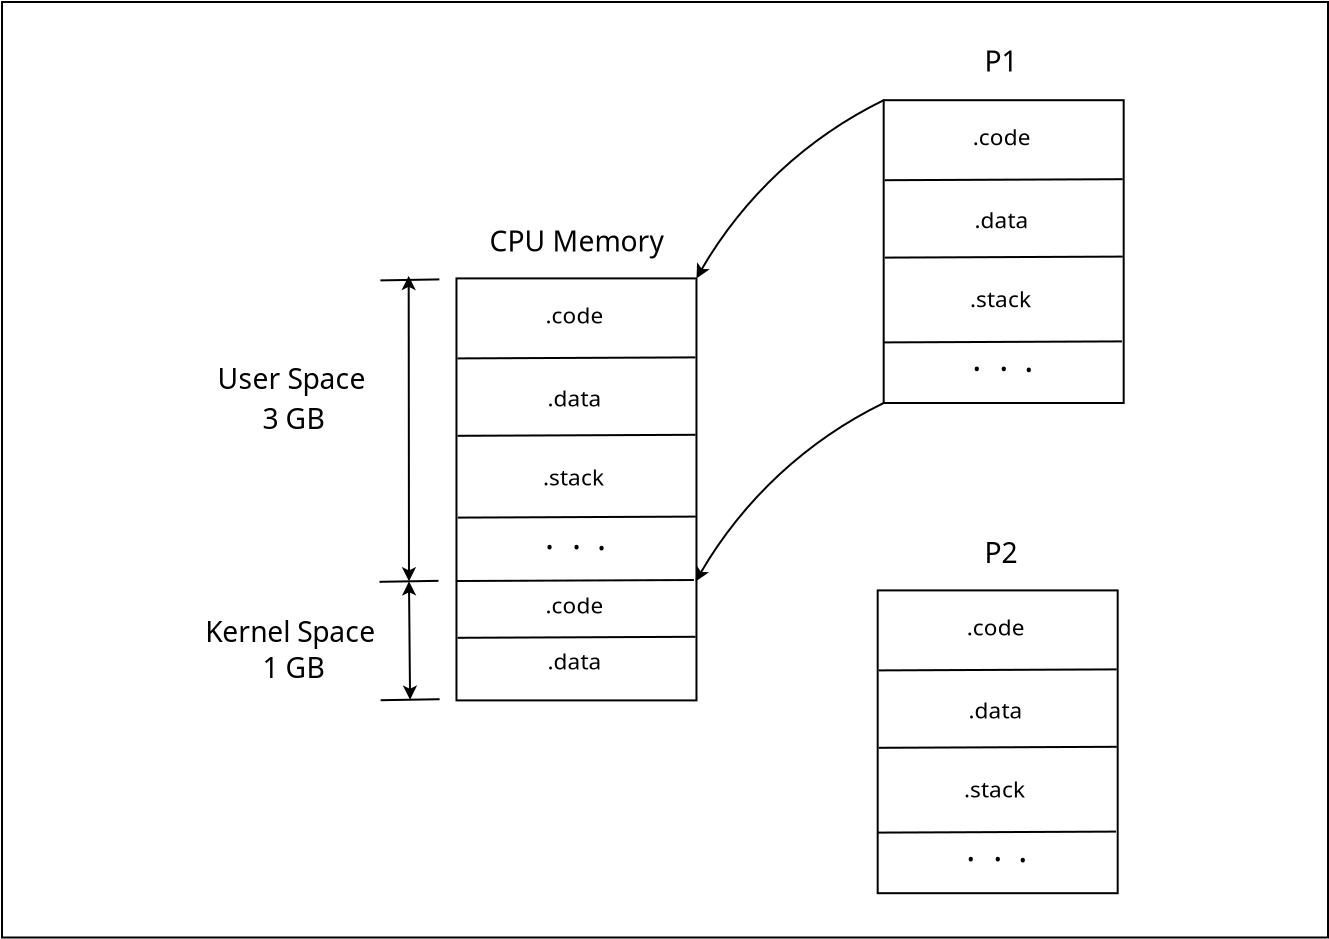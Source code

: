 <?xml version="1.0" encoding="UTF-8"?>
<dia:diagram xmlns:dia="http://www.lysator.liu.se/~alla/dia/">
  <dia:layer name="Background" visible="true" active="true">
    <dia:object type="Standard - Box" version="0" id="O0">
      <dia:attribute name="obj_pos">
        <dia:point val="5,5"/>
      </dia:attribute>
      <dia:attribute name="obj_bb">
        <dia:rectangle val="4.95,4.95;71.35,51.825"/>
      </dia:attribute>
      <dia:attribute name="elem_corner">
        <dia:point val="5,5"/>
      </dia:attribute>
      <dia:attribute name="elem_width">
        <dia:real val="66.3"/>
      </dia:attribute>
      <dia:attribute name="elem_height">
        <dia:real val="46.775"/>
      </dia:attribute>
      <dia:attribute name="border_width">
        <dia:real val="0.1"/>
      </dia:attribute>
      <dia:attribute name="show_background">
        <dia:boolean val="true"/>
      </dia:attribute>
    </dia:object>
    <dia:group>
      <dia:object type="Standard - Box" version="0" id="O1">
        <dia:attribute name="obj_pos">
          <dia:point val="27.724,18.82"/>
        </dia:attribute>
        <dia:attribute name="obj_bb">
          <dia:rectangle val="27.674,18.77;39.774,39.97"/>
        </dia:attribute>
        <dia:attribute name="elem_corner">
          <dia:point val="27.724,18.82"/>
        </dia:attribute>
        <dia:attribute name="elem_width">
          <dia:real val="12.0"/>
        </dia:attribute>
        <dia:attribute name="elem_height">
          <dia:real val="21.1"/>
        </dia:attribute>
        <dia:attribute name="show_background">
          <dia:boolean val="true"/>
        </dia:attribute>
      </dia:object>
      <dia:object type="Standard - Line" version="0" id="O2">
        <dia:attribute name="obj_pos">
          <dia:point val="27.774,22.82"/>
        </dia:attribute>
        <dia:attribute name="obj_bb">
          <dia:rectangle val="27.724,22.72;39.724,22.87"/>
        </dia:attribute>
        <dia:attribute name="conn_endpoints">
          <dia:point val="27.774,22.82"/>
          <dia:point val="39.674,22.77"/>
        </dia:attribute>
        <dia:attribute name="numcp">
          <dia:int val="1"/>
        </dia:attribute>
      </dia:object>
      <dia:object type="Standard - Line" version="0" id="O3">
        <dia:attribute name="obj_pos">
          <dia:point val="27.779,26.69"/>
        </dia:attribute>
        <dia:attribute name="obj_bb">
          <dia:rectangle val="27.729,26.59;39.729,26.74"/>
        </dia:attribute>
        <dia:attribute name="conn_endpoints">
          <dia:point val="27.779,26.69"/>
          <dia:point val="39.679,26.64"/>
        </dia:attribute>
        <dia:attribute name="numcp">
          <dia:int val="1"/>
        </dia:attribute>
      </dia:object>
      <dia:object type="Standard - Line" version="0" id="O4">
        <dia:attribute name="obj_pos">
          <dia:point val="27.789,30.78"/>
        </dia:attribute>
        <dia:attribute name="obj_bb">
          <dia:rectangle val="27.739,30.68;39.739,30.83"/>
        </dia:attribute>
        <dia:attribute name="conn_endpoints">
          <dia:point val="27.789,30.78"/>
          <dia:point val="39.689,30.73"/>
        </dia:attribute>
        <dia:attribute name="numcp">
          <dia:int val="1"/>
        </dia:attribute>
      </dia:object>
      <dia:object type="Standard - Line" version="0" id="O5">
        <dia:attribute name="obj_pos">
          <dia:point val="27.694,33.95"/>
        </dia:attribute>
        <dia:attribute name="obj_bb">
          <dia:rectangle val="27.644,33.85;39.644,34.0"/>
        </dia:attribute>
        <dia:attribute name="conn_endpoints">
          <dia:point val="27.694,33.95"/>
          <dia:point val="39.594,33.9"/>
        </dia:attribute>
        <dia:attribute name="numcp">
          <dia:int val="1"/>
        </dia:attribute>
      </dia:object>
      <dia:object type="Standard - Text" version="1" id="O6">
        <dia:attribute name="obj_pos">
          <dia:point val="32.18,21.07"/>
        </dia:attribute>
        <dia:attribute name="obj_bb">
          <dia:rectangle val="32.18,20.02;35.262,21.337"/>
        </dia:attribute>
        <dia:attribute name="text">
          <dia:composite type="text">
            <dia:attribute name="string">
              <dia:string>#.code#</dia:string>
            </dia:attribute>
            <dia:attribute name="font">
              <dia:font family="sans" style="0" name="Helvetica"/>
            </dia:attribute>
            <dia:attribute name="height">
              <dia:real val="1.411"/>
            </dia:attribute>
            <dia:attribute name="pos">
              <dia:point val="32.18,21.07"/>
            </dia:attribute>
            <dia:attribute name="color">
              <dia:color val="#000000"/>
            </dia:attribute>
            <dia:attribute name="alignment">
              <dia:enum val="0"/>
            </dia:attribute>
          </dia:composite>
        </dia:attribute>
        <dia:attribute name="valign">
          <dia:enum val="3"/>
        </dia:attribute>
      </dia:object>
      <dia:object type="Standard - Text" version="1" id="O7">
        <dia:attribute name="obj_pos">
          <dia:point val="32.271,25.22"/>
        </dia:attribute>
        <dia:attribute name="obj_bb">
          <dia:rectangle val="32.271,24.17;35.176,25.488"/>
        </dia:attribute>
        <dia:attribute name="text">
          <dia:composite type="text">
            <dia:attribute name="string">
              <dia:string>#.data#</dia:string>
            </dia:attribute>
            <dia:attribute name="font">
              <dia:font family="sans" style="0" name="Helvetica"/>
            </dia:attribute>
            <dia:attribute name="height">
              <dia:real val="1.411"/>
            </dia:attribute>
            <dia:attribute name="pos">
              <dia:point val="32.271,25.22"/>
            </dia:attribute>
            <dia:attribute name="color">
              <dia:color val="#000000"/>
            </dia:attribute>
            <dia:attribute name="alignment">
              <dia:enum val="0"/>
            </dia:attribute>
          </dia:composite>
        </dia:attribute>
        <dia:attribute name="valign">
          <dia:enum val="3"/>
        </dia:attribute>
      </dia:object>
      <dia:object type="Standard - Text" version="1" id="O8">
        <dia:attribute name="obj_pos">
          <dia:point val="32.044,29.17"/>
        </dia:attribute>
        <dia:attribute name="obj_bb">
          <dia:rectangle val="32.044,28.12;35.401,29.438"/>
        </dia:attribute>
        <dia:attribute name="text">
          <dia:composite type="text">
            <dia:attribute name="string">
              <dia:string>#.stack#</dia:string>
            </dia:attribute>
            <dia:attribute name="font">
              <dia:font family="sans" style="0" name="Helvetica"/>
            </dia:attribute>
            <dia:attribute name="height">
              <dia:real val="1.411"/>
            </dia:attribute>
            <dia:attribute name="pos">
              <dia:point val="32.044,29.17"/>
            </dia:attribute>
            <dia:attribute name="color">
              <dia:color val="#000000"/>
            </dia:attribute>
            <dia:attribute name="alignment">
              <dia:enum val="0"/>
            </dia:attribute>
          </dia:composite>
        </dia:attribute>
        <dia:attribute name="valign">
          <dia:enum val="3"/>
        </dia:attribute>
      </dia:object>
      <dia:group>
        <dia:object type="Standard - Text" version="1" id="O9">
          <dia:attribute name="obj_pos">
            <dia:point val="32.155,32.371"/>
          </dia:attribute>
          <dia:attribute name="obj_bb">
            <dia:rectangle val="32.155,30.798;32.692,32.771"/>
          </dia:attribute>
          <dia:attribute name="text">
            <dia:composite type="text">
              <dia:attribute name="string">
                <dia:string>#.#</dia:string>
              </dia:attribute>
              <dia:attribute name="font">
                <dia:font family="sans" style="0" name="Helvetica"/>
              </dia:attribute>
              <dia:attribute name="height">
                <dia:real val="2.117"/>
              </dia:attribute>
              <dia:attribute name="pos">
                <dia:point val="32.155,32.371"/>
              </dia:attribute>
              <dia:attribute name="color">
                <dia:color val="#000000"/>
              </dia:attribute>
              <dia:attribute name="alignment">
                <dia:enum val="0"/>
              </dia:attribute>
            </dia:composite>
          </dia:attribute>
          <dia:attribute name="valign">
            <dia:enum val="3"/>
          </dia:attribute>
        </dia:object>
        <dia:object type="Standard - Text" version="1" id="O10">
          <dia:attribute name="obj_pos">
            <dia:point val="33.505,32.371"/>
          </dia:attribute>
          <dia:attribute name="obj_bb">
            <dia:rectangle val="33.505,30.798;34.042,32.771"/>
          </dia:attribute>
          <dia:attribute name="text">
            <dia:composite type="text">
              <dia:attribute name="string">
                <dia:string>#.#</dia:string>
              </dia:attribute>
              <dia:attribute name="font">
                <dia:font family="sans" style="0" name="Helvetica"/>
              </dia:attribute>
              <dia:attribute name="height">
                <dia:real val="2.117"/>
              </dia:attribute>
              <dia:attribute name="pos">
                <dia:point val="33.505,32.371"/>
              </dia:attribute>
              <dia:attribute name="color">
                <dia:color val="#000000"/>
              </dia:attribute>
              <dia:attribute name="alignment">
                <dia:enum val="0"/>
              </dia:attribute>
            </dia:composite>
          </dia:attribute>
          <dia:attribute name="valign">
            <dia:enum val="3"/>
          </dia:attribute>
        </dia:object>
        <dia:object type="Standard - Text" version="1" id="O11">
          <dia:attribute name="obj_pos">
            <dia:point val="34.755,32.42"/>
          </dia:attribute>
          <dia:attribute name="obj_bb">
            <dia:rectangle val="34.755,30.848;35.292,32.82"/>
          </dia:attribute>
          <dia:attribute name="text">
            <dia:composite type="text">
              <dia:attribute name="string">
                <dia:string>#.#</dia:string>
              </dia:attribute>
              <dia:attribute name="font">
                <dia:font family="sans" style="0" name="Helvetica"/>
              </dia:attribute>
              <dia:attribute name="height">
                <dia:real val="2.117"/>
              </dia:attribute>
              <dia:attribute name="pos">
                <dia:point val="34.755,32.42"/>
              </dia:attribute>
              <dia:attribute name="color">
                <dia:color val="#000000"/>
              </dia:attribute>
              <dia:attribute name="alignment">
                <dia:enum val="0"/>
              </dia:attribute>
            </dia:composite>
          </dia:attribute>
          <dia:attribute name="valign">
            <dia:enum val="3"/>
          </dia:attribute>
        </dia:object>
      </dia:group>
      <dia:object type="Standard - Line" version="0" id="O12">
        <dia:attribute name="obj_pos">
          <dia:point val="27.779,36.79"/>
        </dia:attribute>
        <dia:attribute name="obj_bb">
          <dia:rectangle val="27.729,36.69;39.729,36.84"/>
        </dia:attribute>
        <dia:attribute name="conn_endpoints">
          <dia:point val="27.779,36.79"/>
          <dia:point val="39.679,36.74"/>
        </dia:attribute>
        <dia:attribute name="numcp">
          <dia:int val="1"/>
        </dia:attribute>
      </dia:object>
      <dia:object type="Standard - Text" version="1" id="O13">
        <dia:attribute name="obj_pos">
          <dia:point val="32.18,35.57"/>
        </dia:attribute>
        <dia:attribute name="obj_bb">
          <dia:rectangle val="32.18,34.52;35.262,35.837"/>
        </dia:attribute>
        <dia:attribute name="text">
          <dia:composite type="text">
            <dia:attribute name="string">
              <dia:string>#.code#</dia:string>
            </dia:attribute>
            <dia:attribute name="font">
              <dia:font family="sans" style="0" name="Helvetica"/>
            </dia:attribute>
            <dia:attribute name="height">
              <dia:real val="1.411"/>
            </dia:attribute>
            <dia:attribute name="pos">
              <dia:point val="32.18,35.57"/>
            </dia:attribute>
            <dia:attribute name="color">
              <dia:color val="#000000"/>
            </dia:attribute>
            <dia:attribute name="alignment">
              <dia:enum val="0"/>
            </dia:attribute>
          </dia:composite>
        </dia:attribute>
        <dia:attribute name="valign">
          <dia:enum val="3"/>
        </dia:attribute>
      </dia:object>
      <dia:object type="Standard - Text" version="1" id="O14">
        <dia:attribute name="obj_pos">
          <dia:point val="33.274,37.47"/>
        </dia:attribute>
        <dia:attribute name="obj_bb">
          <dia:rectangle val="33.274,36.875;33.274,37.623"/>
        </dia:attribute>
        <dia:attribute name="text">
          <dia:composite type="text">
            <dia:attribute name="string">
              <dia:string>##</dia:string>
            </dia:attribute>
            <dia:attribute name="font">
              <dia:font family="sans" style="0" name="Helvetica"/>
            </dia:attribute>
            <dia:attribute name="height">
              <dia:real val="0.8"/>
            </dia:attribute>
            <dia:attribute name="pos">
              <dia:point val="33.274,37.47"/>
            </dia:attribute>
            <dia:attribute name="color">
              <dia:color val="#000000"/>
            </dia:attribute>
            <dia:attribute name="alignment">
              <dia:enum val="0"/>
            </dia:attribute>
          </dia:composite>
        </dia:attribute>
        <dia:attribute name="valign">
          <dia:enum val="3"/>
        </dia:attribute>
      </dia:object>
      <dia:object type="Standard - Text" version="1" id="O15">
        <dia:attribute name="obj_pos">
          <dia:point val="32.271,38.37"/>
        </dia:attribute>
        <dia:attribute name="obj_bb">
          <dia:rectangle val="32.271,37.32;35.176,38.638"/>
        </dia:attribute>
        <dia:attribute name="text">
          <dia:composite type="text">
            <dia:attribute name="string">
              <dia:string>#.data#</dia:string>
            </dia:attribute>
            <dia:attribute name="font">
              <dia:font family="sans" style="0" name="Helvetica"/>
            </dia:attribute>
            <dia:attribute name="height">
              <dia:real val="1.411"/>
            </dia:attribute>
            <dia:attribute name="pos">
              <dia:point val="32.271,38.37"/>
            </dia:attribute>
            <dia:attribute name="color">
              <dia:color val="#000000"/>
            </dia:attribute>
            <dia:attribute name="alignment">
              <dia:enum val="0"/>
            </dia:attribute>
          </dia:composite>
        </dia:attribute>
        <dia:attribute name="valign">
          <dia:enum val="3"/>
        </dia:attribute>
      </dia:object>
      <dia:object type="Standard - Text" version="1" id="O16">
        <dia:attribute name="obj_pos">
          <dia:point val="45.284,37.41"/>
        </dia:attribute>
        <dia:attribute name="obj_bb">
          <dia:rectangle val="45.284,36.815;45.284,37.562"/>
        </dia:attribute>
        <dia:attribute name="text">
          <dia:composite type="text">
            <dia:attribute name="string">
              <dia:string>##</dia:string>
            </dia:attribute>
            <dia:attribute name="font">
              <dia:font family="sans" style="0" name="Helvetica"/>
            </dia:attribute>
            <dia:attribute name="height">
              <dia:real val="0.8"/>
            </dia:attribute>
            <dia:attribute name="pos">
              <dia:point val="45.284,37.41"/>
            </dia:attribute>
            <dia:attribute name="color">
              <dia:color val="#000000"/>
            </dia:attribute>
            <dia:attribute name="alignment">
              <dia:enum val="0"/>
            </dia:attribute>
          </dia:composite>
        </dia:attribute>
        <dia:attribute name="valign">
          <dia:enum val="3"/>
        </dia:attribute>
      </dia:object>
      <dia:group>
        <dia:object type="Standard - Box" version="0" id="O17">
          <dia:attribute name="obj_pos">
            <dia:point val="48.784,34.42"/>
          </dia:attribute>
          <dia:attribute name="obj_bb">
            <dia:rectangle val="48.734,34.37;60.834,49.61"/>
          </dia:attribute>
          <dia:attribute name="elem_corner">
            <dia:point val="48.784,34.42"/>
          </dia:attribute>
          <dia:attribute name="elem_width">
            <dia:real val="12.0"/>
          </dia:attribute>
          <dia:attribute name="elem_height">
            <dia:real val="15.14"/>
          </dia:attribute>
          <dia:attribute name="show_background">
            <dia:boolean val="true"/>
          </dia:attribute>
        </dia:object>
        <dia:object type="Standard - Line" version="0" id="O18">
          <dia:attribute name="obj_pos">
            <dia:point val="48.834,38.42"/>
          </dia:attribute>
          <dia:attribute name="obj_bb">
            <dia:rectangle val="48.783,38.32;60.784,38.47"/>
          </dia:attribute>
          <dia:attribute name="conn_endpoints">
            <dia:point val="48.834,38.42"/>
            <dia:point val="60.734,38.37"/>
          </dia:attribute>
          <dia:attribute name="numcp">
            <dia:int val="1"/>
          </dia:attribute>
        </dia:object>
        <dia:object type="Standard - Line" version="0" id="O19">
          <dia:attribute name="obj_pos">
            <dia:point val="48.839,42.29"/>
          </dia:attribute>
          <dia:attribute name="obj_bb">
            <dia:rectangle val="48.789,42.19;60.789,42.34"/>
          </dia:attribute>
          <dia:attribute name="conn_endpoints">
            <dia:point val="48.839,42.29"/>
            <dia:point val="60.739,42.24"/>
          </dia:attribute>
          <dia:attribute name="numcp">
            <dia:int val="1"/>
          </dia:attribute>
        </dia:object>
        <dia:object type="Standard - Line" version="0" id="O20">
          <dia:attribute name="obj_pos">
            <dia:point val="48.799,46.53"/>
          </dia:attribute>
          <dia:attribute name="obj_bb">
            <dia:rectangle val="48.749,46.43;60.749,46.58"/>
          </dia:attribute>
          <dia:attribute name="conn_endpoints">
            <dia:point val="48.799,46.53"/>
            <dia:point val="60.699,46.48"/>
          </dia:attribute>
          <dia:attribute name="numcp">
            <dia:int val="1"/>
          </dia:attribute>
        </dia:object>
        <dia:object type="Standard - Text" version="1" id="O21">
          <dia:attribute name="obj_pos">
            <dia:point val="53.24,36.67"/>
          </dia:attribute>
          <dia:attribute name="obj_bb">
            <dia:rectangle val="53.24,35.62;56.322,36.938"/>
          </dia:attribute>
          <dia:attribute name="text">
            <dia:composite type="text">
              <dia:attribute name="string">
                <dia:string>#.code#</dia:string>
              </dia:attribute>
              <dia:attribute name="font">
                <dia:font family="sans" style="0" name="Helvetica"/>
              </dia:attribute>
              <dia:attribute name="height">
                <dia:real val="1.411"/>
              </dia:attribute>
              <dia:attribute name="pos">
                <dia:point val="53.24,36.67"/>
              </dia:attribute>
              <dia:attribute name="color">
                <dia:color val="#000000"/>
              </dia:attribute>
              <dia:attribute name="alignment">
                <dia:enum val="0"/>
              </dia:attribute>
            </dia:composite>
          </dia:attribute>
          <dia:attribute name="valign">
            <dia:enum val="3"/>
          </dia:attribute>
        </dia:object>
        <dia:object type="Standard - Text" version="1" id="O22">
          <dia:attribute name="obj_pos">
            <dia:point val="53.331,40.82"/>
          </dia:attribute>
          <dia:attribute name="obj_bb">
            <dia:rectangle val="53.331,39.77;56.236,41.087"/>
          </dia:attribute>
          <dia:attribute name="text">
            <dia:composite type="text">
              <dia:attribute name="string">
                <dia:string>#.data#</dia:string>
              </dia:attribute>
              <dia:attribute name="font">
                <dia:font family="sans" style="0" name="Helvetica"/>
              </dia:attribute>
              <dia:attribute name="height">
                <dia:real val="1.411"/>
              </dia:attribute>
              <dia:attribute name="pos">
                <dia:point val="53.331,40.82"/>
              </dia:attribute>
              <dia:attribute name="color">
                <dia:color val="#000000"/>
              </dia:attribute>
              <dia:attribute name="alignment">
                <dia:enum val="0"/>
              </dia:attribute>
            </dia:composite>
          </dia:attribute>
          <dia:attribute name="valign">
            <dia:enum val="3"/>
          </dia:attribute>
        </dia:object>
        <dia:object type="Standard - Text" version="1" id="O23">
          <dia:attribute name="obj_pos">
            <dia:point val="53.104,44.77"/>
          </dia:attribute>
          <dia:attribute name="obj_bb">
            <dia:rectangle val="53.104,43.72;56.461,45.038"/>
          </dia:attribute>
          <dia:attribute name="text">
            <dia:composite type="text">
              <dia:attribute name="string">
                <dia:string>#.stack#</dia:string>
              </dia:attribute>
              <dia:attribute name="font">
                <dia:font family="sans" style="0" name="Helvetica"/>
              </dia:attribute>
              <dia:attribute name="height">
                <dia:real val="1.411"/>
              </dia:attribute>
              <dia:attribute name="pos">
                <dia:point val="53.104,44.77"/>
              </dia:attribute>
              <dia:attribute name="color">
                <dia:color val="#000000"/>
              </dia:attribute>
              <dia:attribute name="alignment">
                <dia:enum val="0"/>
              </dia:attribute>
            </dia:composite>
          </dia:attribute>
          <dia:attribute name="valign">
            <dia:enum val="3"/>
          </dia:attribute>
        </dia:object>
        <dia:group>
          <dia:object type="Standard - Text" version="1" id="O24">
            <dia:attribute name="obj_pos">
              <dia:point val="53.215,47.971"/>
            </dia:attribute>
            <dia:attribute name="obj_bb">
              <dia:rectangle val="53.215,46.398;53.752,48.371"/>
            </dia:attribute>
            <dia:attribute name="text">
              <dia:composite type="text">
                <dia:attribute name="string">
                  <dia:string>#.#</dia:string>
                </dia:attribute>
                <dia:attribute name="font">
                  <dia:font family="sans" style="0" name="Helvetica"/>
                </dia:attribute>
                <dia:attribute name="height">
                  <dia:real val="2.117"/>
                </dia:attribute>
                <dia:attribute name="pos">
                  <dia:point val="53.215,47.971"/>
                </dia:attribute>
                <dia:attribute name="color">
                  <dia:color val="#000000"/>
                </dia:attribute>
                <dia:attribute name="alignment">
                  <dia:enum val="0"/>
                </dia:attribute>
              </dia:composite>
            </dia:attribute>
            <dia:attribute name="valign">
              <dia:enum val="3"/>
            </dia:attribute>
          </dia:object>
          <dia:object type="Standard - Text" version="1" id="O25">
            <dia:attribute name="obj_pos">
              <dia:point val="54.565,47.971"/>
            </dia:attribute>
            <dia:attribute name="obj_bb">
              <dia:rectangle val="54.565,46.398;55.102,48.371"/>
            </dia:attribute>
            <dia:attribute name="text">
              <dia:composite type="text">
                <dia:attribute name="string">
                  <dia:string>#.#</dia:string>
                </dia:attribute>
                <dia:attribute name="font">
                  <dia:font family="sans" style="0" name="Helvetica"/>
                </dia:attribute>
                <dia:attribute name="height">
                  <dia:real val="2.117"/>
                </dia:attribute>
                <dia:attribute name="pos">
                  <dia:point val="54.565,47.971"/>
                </dia:attribute>
                <dia:attribute name="color">
                  <dia:color val="#000000"/>
                </dia:attribute>
                <dia:attribute name="alignment">
                  <dia:enum val="0"/>
                </dia:attribute>
              </dia:composite>
            </dia:attribute>
            <dia:attribute name="valign">
              <dia:enum val="3"/>
            </dia:attribute>
          </dia:object>
          <dia:object type="Standard - Text" version="1" id="O26">
            <dia:attribute name="obj_pos">
              <dia:point val="55.815,48.02"/>
            </dia:attribute>
            <dia:attribute name="obj_bb">
              <dia:rectangle val="55.815,46.447;56.352,48.42"/>
            </dia:attribute>
            <dia:attribute name="text">
              <dia:composite type="text">
                <dia:attribute name="string">
                  <dia:string>#.#</dia:string>
                </dia:attribute>
                <dia:attribute name="font">
                  <dia:font family="sans" style="0" name="Helvetica"/>
                </dia:attribute>
                <dia:attribute name="height">
                  <dia:real val="2.117"/>
                </dia:attribute>
                <dia:attribute name="pos">
                  <dia:point val="55.815,48.02"/>
                </dia:attribute>
                <dia:attribute name="color">
                  <dia:color val="#000000"/>
                </dia:attribute>
                <dia:attribute name="alignment">
                  <dia:enum val="0"/>
                </dia:attribute>
              </dia:composite>
            </dia:attribute>
            <dia:attribute name="valign">
              <dia:enum val="3"/>
            </dia:attribute>
          </dia:object>
        </dia:group>
      </dia:group>
      <dia:group>
        <dia:object type="Standard - Box" version="0" id="O27">
          <dia:attribute name="obj_pos">
            <dia:point val="49.084,9.91"/>
          </dia:attribute>
          <dia:attribute name="obj_bb">
            <dia:rectangle val="49.034,9.86;61.134,25.1"/>
          </dia:attribute>
          <dia:attribute name="elem_corner">
            <dia:point val="49.084,9.91"/>
          </dia:attribute>
          <dia:attribute name="elem_width">
            <dia:real val="12.0"/>
          </dia:attribute>
          <dia:attribute name="elem_height">
            <dia:real val="15.14"/>
          </dia:attribute>
          <dia:attribute name="show_background">
            <dia:boolean val="true"/>
          </dia:attribute>
        </dia:object>
        <dia:object type="Standard - Line" version="0" id="O28">
          <dia:attribute name="obj_pos">
            <dia:point val="49.134,13.91"/>
          </dia:attribute>
          <dia:attribute name="obj_bb">
            <dia:rectangle val="49.084,13.81;61.084,13.96"/>
          </dia:attribute>
          <dia:attribute name="conn_endpoints">
            <dia:point val="49.134,13.91"/>
            <dia:point val="61.034,13.86"/>
          </dia:attribute>
          <dia:attribute name="numcp">
            <dia:int val="1"/>
          </dia:attribute>
        </dia:object>
        <dia:object type="Standard - Line" version="0" id="O29">
          <dia:attribute name="obj_pos">
            <dia:point val="49.139,17.78"/>
          </dia:attribute>
          <dia:attribute name="obj_bb">
            <dia:rectangle val="49.089,17.68;61.089,17.83"/>
          </dia:attribute>
          <dia:attribute name="conn_endpoints">
            <dia:point val="49.139,17.78"/>
            <dia:point val="61.039,17.73"/>
          </dia:attribute>
          <dia:attribute name="numcp">
            <dia:int val="1"/>
          </dia:attribute>
        </dia:object>
        <dia:object type="Standard - Line" version="0" id="O30">
          <dia:attribute name="obj_pos">
            <dia:point val="49.099,22.02"/>
          </dia:attribute>
          <dia:attribute name="obj_bb">
            <dia:rectangle val="49.049,21.92;61.049,22.07"/>
          </dia:attribute>
          <dia:attribute name="conn_endpoints">
            <dia:point val="49.099,22.02"/>
            <dia:point val="60.999,21.97"/>
          </dia:attribute>
          <dia:attribute name="numcp">
            <dia:int val="1"/>
          </dia:attribute>
        </dia:object>
        <dia:object type="Standard - Text" version="1" id="O31">
          <dia:attribute name="obj_pos">
            <dia:point val="53.54,12.16"/>
          </dia:attribute>
          <dia:attribute name="obj_bb">
            <dia:rectangle val="53.54,11.11;56.622,12.428"/>
          </dia:attribute>
          <dia:attribute name="text">
            <dia:composite type="text">
              <dia:attribute name="string">
                <dia:string>#.code#</dia:string>
              </dia:attribute>
              <dia:attribute name="font">
                <dia:font family="sans" style="0" name="Helvetica"/>
              </dia:attribute>
              <dia:attribute name="height">
                <dia:real val="1.411"/>
              </dia:attribute>
              <dia:attribute name="pos">
                <dia:point val="53.54,12.16"/>
              </dia:attribute>
              <dia:attribute name="color">
                <dia:color val="#000000"/>
              </dia:attribute>
              <dia:attribute name="alignment">
                <dia:enum val="0"/>
              </dia:attribute>
            </dia:composite>
          </dia:attribute>
          <dia:attribute name="valign">
            <dia:enum val="3"/>
          </dia:attribute>
        </dia:object>
        <dia:object type="Standard - Text" version="1" id="O32">
          <dia:attribute name="obj_pos">
            <dia:point val="53.631,16.31"/>
          </dia:attribute>
          <dia:attribute name="obj_bb">
            <dia:rectangle val="53.631,15.26;56.536,16.578"/>
          </dia:attribute>
          <dia:attribute name="text">
            <dia:composite type="text">
              <dia:attribute name="string">
                <dia:string>#.data#</dia:string>
              </dia:attribute>
              <dia:attribute name="font">
                <dia:font family="sans" style="0" name="Helvetica"/>
              </dia:attribute>
              <dia:attribute name="height">
                <dia:real val="1.411"/>
              </dia:attribute>
              <dia:attribute name="pos">
                <dia:point val="53.631,16.31"/>
              </dia:attribute>
              <dia:attribute name="color">
                <dia:color val="#000000"/>
              </dia:attribute>
              <dia:attribute name="alignment">
                <dia:enum val="0"/>
              </dia:attribute>
            </dia:composite>
          </dia:attribute>
          <dia:attribute name="valign">
            <dia:enum val="3"/>
          </dia:attribute>
        </dia:object>
        <dia:object type="Standard - Text" version="1" id="O33">
          <dia:attribute name="obj_pos">
            <dia:point val="53.404,20.26"/>
          </dia:attribute>
          <dia:attribute name="obj_bb">
            <dia:rectangle val="53.404,19.21;56.761,20.527"/>
          </dia:attribute>
          <dia:attribute name="text">
            <dia:composite type="text">
              <dia:attribute name="string">
                <dia:string>#.stack#</dia:string>
              </dia:attribute>
              <dia:attribute name="font">
                <dia:font family="sans" style="0" name="Helvetica"/>
              </dia:attribute>
              <dia:attribute name="height">
                <dia:real val="1.411"/>
              </dia:attribute>
              <dia:attribute name="pos">
                <dia:point val="53.404,20.26"/>
              </dia:attribute>
              <dia:attribute name="color">
                <dia:color val="#000000"/>
              </dia:attribute>
              <dia:attribute name="alignment">
                <dia:enum val="0"/>
              </dia:attribute>
            </dia:composite>
          </dia:attribute>
          <dia:attribute name="valign">
            <dia:enum val="3"/>
          </dia:attribute>
        </dia:object>
        <dia:group>
          <dia:object type="Standard - Text" version="1" id="O34">
            <dia:attribute name="obj_pos">
              <dia:point val="53.515,23.461"/>
            </dia:attribute>
            <dia:attribute name="obj_bb">
              <dia:rectangle val="53.515,21.888;54.052,23.861"/>
            </dia:attribute>
            <dia:attribute name="text">
              <dia:composite type="text">
                <dia:attribute name="string">
                  <dia:string>#.#</dia:string>
                </dia:attribute>
                <dia:attribute name="font">
                  <dia:font family="sans" style="0" name="Helvetica"/>
                </dia:attribute>
                <dia:attribute name="height">
                  <dia:real val="2.117"/>
                </dia:attribute>
                <dia:attribute name="pos">
                  <dia:point val="53.515,23.461"/>
                </dia:attribute>
                <dia:attribute name="color">
                  <dia:color val="#000000"/>
                </dia:attribute>
                <dia:attribute name="alignment">
                  <dia:enum val="0"/>
                </dia:attribute>
              </dia:composite>
            </dia:attribute>
            <dia:attribute name="valign">
              <dia:enum val="3"/>
            </dia:attribute>
          </dia:object>
          <dia:object type="Standard - Text" version="1" id="O35">
            <dia:attribute name="obj_pos">
              <dia:point val="54.865,23.461"/>
            </dia:attribute>
            <dia:attribute name="obj_bb">
              <dia:rectangle val="54.865,21.888;55.402,23.861"/>
            </dia:attribute>
            <dia:attribute name="text">
              <dia:composite type="text">
                <dia:attribute name="string">
                  <dia:string>#.#</dia:string>
                </dia:attribute>
                <dia:attribute name="font">
                  <dia:font family="sans" style="0" name="Helvetica"/>
                </dia:attribute>
                <dia:attribute name="height">
                  <dia:real val="2.117"/>
                </dia:attribute>
                <dia:attribute name="pos">
                  <dia:point val="54.865,23.461"/>
                </dia:attribute>
                <dia:attribute name="color">
                  <dia:color val="#000000"/>
                </dia:attribute>
                <dia:attribute name="alignment">
                  <dia:enum val="0"/>
                </dia:attribute>
              </dia:composite>
            </dia:attribute>
            <dia:attribute name="valign">
              <dia:enum val="3"/>
            </dia:attribute>
          </dia:object>
          <dia:object type="Standard - Text" version="1" id="O36">
            <dia:attribute name="obj_pos">
              <dia:point val="56.115,23.51"/>
            </dia:attribute>
            <dia:attribute name="obj_bb">
              <dia:rectangle val="56.115,21.938;56.652,23.91"/>
            </dia:attribute>
            <dia:attribute name="text">
              <dia:composite type="text">
                <dia:attribute name="string">
                  <dia:string>#.#</dia:string>
                </dia:attribute>
                <dia:attribute name="font">
                  <dia:font family="sans" style="0" name="Helvetica"/>
                </dia:attribute>
                <dia:attribute name="height">
                  <dia:real val="2.117"/>
                </dia:attribute>
                <dia:attribute name="pos">
                  <dia:point val="56.115,23.51"/>
                </dia:attribute>
                <dia:attribute name="color">
                  <dia:color val="#000000"/>
                </dia:attribute>
                <dia:attribute name="alignment">
                  <dia:enum val="0"/>
                </dia:attribute>
              </dia:composite>
            </dia:attribute>
            <dia:attribute name="valign">
              <dia:enum val="3"/>
            </dia:attribute>
          </dia:object>
        </dia:group>
      </dia:group>
      <dia:object type="Standard - Line" version="0" id="O37">
        <dia:attribute name="obj_pos">
          <dia:point val="25.334,18.695"/>
        </dia:attribute>
        <dia:attribute name="obj_bb">
          <dia:rectangle val="24.973,18.645;25.711,34.016"/>
        </dia:attribute>
        <dia:attribute name="conn_endpoints">
          <dia:point val="25.334,18.695"/>
          <dia:point val="25.349,33.966"/>
        </dia:attribute>
        <dia:attribute name="numcp">
          <dia:int val="1"/>
        </dia:attribute>
        <dia:attribute name="start_arrow">
          <dia:enum val="22"/>
        </dia:attribute>
        <dia:attribute name="start_arrow_length">
          <dia:real val="0.5"/>
        </dia:attribute>
        <dia:attribute name="start_arrow_width">
          <dia:real val="0.5"/>
        </dia:attribute>
        <dia:attribute name="end_arrow">
          <dia:enum val="22"/>
        </dia:attribute>
        <dia:attribute name="end_arrow_length">
          <dia:real val="0.5"/>
        </dia:attribute>
        <dia:attribute name="end_arrow_width">
          <dia:real val="0.5"/>
        </dia:attribute>
        <dia:connections>
          <dia:connection handle="1" to="O39" connection="0"/>
        </dia:connections>
      </dia:object>
      <dia:object type="Standard - Line" version="0" id="O38">
        <dia:attribute name="obj_pos">
          <dia:point val="23.919,18.92"/>
        </dia:attribute>
        <dia:attribute name="obj_bb">
          <dia:rectangle val="23.868,18.819;26.919,18.971"/>
        </dia:attribute>
        <dia:attribute name="conn_endpoints">
          <dia:point val="23.919,18.92"/>
          <dia:point val="26.869,18.87"/>
        </dia:attribute>
        <dia:attribute name="numcp">
          <dia:int val="1"/>
        </dia:attribute>
      </dia:object>
      <dia:object type="Standard - Line" version="0" id="O39">
        <dia:attribute name="obj_pos">
          <dia:point val="23.875,33.991"/>
        </dia:attribute>
        <dia:attribute name="obj_bb">
          <dia:rectangle val="23.824,33.89;26.875,34.042"/>
        </dia:attribute>
        <dia:attribute name="conn_endpoints">
          <dia:point val="23.875,33.991"/>
          <dia:point val="26.825,33.941"/>
        </dia:attribute>
        <dia:attribute name="numcp">
          <dia:int val="1"/>
        </dia:attribute>
      </dia:object>
      <dia:object type="Standard - Line" version="0" id="O40">
        <dia:attribute name="obj_pos">
          <dia:point val="23.93,39.911"/>
        </dia:attribute>
        <dia:attribute name="obj_bb">
          <dia:rectangle val="23.879,39.81;26.93,39.962"/>
        </dia:attribute>
        <dia:attribute name="conn_endpoints">
          <dia:point val="23.93,39.911"/>
          <dia:point val="26.88,39.861"/>
        </dia:attribute>
        <dia:attribute name="numcp">
          <dia:int val="1"/>
        </dia:attribute>
      </dia:object>
      <dia:object type="Standard - Line" version="0" id="O41">
        <dia:attribute name="obj_pos">
          <dia:point val="25.349,33.966"/>
        </dia:attribute>
        <dia:attribute name="obj_bb">
          <dia:rectangle val="24.994,33.915;25.76,39.936"/>
        </dia:attribute>
        <dia:attribute name="conn_endpoints">
          <dia:point val="25.349,33.966"/>
          <dia:point val="25.404,39.886"/>
        </dia:attribute>
        <dia:attribute name="numcp">
          <dia:int val="1"/>
        </dia:attribute>
        <dia:attribute name="start_arrow">
          <dia:enum val="22"/>
        </dia:attribute>
        <dia:attribute name="start_arrow_length">
          <dia:real val="0.5"/>
        </dia:attribute>
        <dia:attribute name="start_arrow_width">
          <dia:real val="0.5"/>
        </dia:attribute>
        <dia:attribute name="end_arrow">
          <dia:enum val="22"/>
        </dia:attribute>
        <dia:attribute name="end_arrow_length">
          <dia:real val="0.5"/>
        </dia:attribute>
        <dia:attribute name="end_arrow_width">
          <dia:real val="0.5"/>
        </dia:attribute>
        <dia:connections>
          <dia:connection handle="0" to="O39" connection="0"/>
          <dia:connection handle="1" to="O40" connection="0"/>
        </dia:connections>
      </dia:object>
      <dia:object type="Standard - Text" version="1" id="O42">
        <dia:attribute name="obj_pos">
          <dia:point val="54.119,8.475"/>
        </dia:attribute>
        <dia:attribute name="obj_bb">
          <dia:rectangle val="54.119,7.165;55.866,8.81"/>
        </dia:attribute>
        <dia:attribute name="text">
          <dia:composite type="text">
            <dia:attribute name="string">
              <dia:string>#P1#</dia:string>
            </dia:attribute>
            <dia:attribute name="font">
              <dia:font family="sans" style="0" name="Helvetica"/>
            </dia:attribute>
            <dia:attribute name="height">
              <dia:real val="1.764"/>
            </dia:attribute>
            <dia:attribute name="pos">
              <dia:point val="54.119,8.475"/>
            </dia:attribute>
            <dia:attribute name="color">
              <dia:color val="#000000"/>
            </dia:attribute>
            <dia:attribute name="alignment">
              <dia:enum val="0"/>
            </dia:attribute>
          </dia:composite>
        </dia:attribute>
        <dia:attribute name="valign">
          <dia:enum val="3"/>
        </dia:attribute>
      </dia:object>
      <dia:object type="Standard - Text" version="1" id="O43">
        <dia:attribute name="obj_pos">
          <dia:point val="54.119,33.055"/>
        </dia:attribute>
        <dia:attribute name="obj_bb">
          <dia:rectangle val="54.119,31.745;55.866,33.39"/>
        </dia:attribute>
        <dia:attribute name="text">
          <dia:composite type="text">
            <dia:attribute name="string">
              <dia:string>#P2#</dia:string>
            </dia:attribute>
            <dia:attribute name="font">
              <dia:font family="sans" style="0" name="Helvetica"/>
            </dia:attribute>
            <dia:attribute name="height">
              <dia:real val="1.764"/>
            </dia:attribute>
            <dia:attribute name="pos">
              <dia:point val="54.119,33.055"/>
            </dia:attribute>
            <dia:attribute name="color">
              <dia:color val="#000000"/>
            </dia:attribute>
            <dia:attribute name="alignment">
              <dia:enum val="0"/>
            </dia:attribute>
          </dia:composite>
        </dia:attribute>
        <dia:attribute name="valign">
          <dia:enum val="3"/>
        </dia:attribute>
      </dia:object>
      <dia:object type="Standard - Text" version="1" id="O44">
        <dia:attribute name="obj_pos">
          <dia:point val="18.031,26.355"/>
        </dia:attribute>
        <dia:attribute name="obj_bb">
          <dia:rectangle val="18.031,25.045;21.436,26.69"/>
        </dia:attribute>
        <dia:attribute name="text">
          <dia:composite type="text">
            <dia:attribute name="string">
              <dia:string>#3 GB#</dia:string>
            </dia:attribute>
            <dia:attribute name="font">
              <dia:font family="sans" style="0" name="Helvetica"/>
            </dia:attribute>
            <dia:attribute name="height">
              <dia:real val="1.764"/>
            </dia:attribute>
            <dia:attribute name="pos">
              <dia:point val="18.031,26.355"/>
            </dia:attribute>
            <dia:attribute name="color">
              <dia:color val="#000000"/>
            </dia:attribute>
            <dia:attribute name="alignment">
              <dia:enum val="0"/>
            </dia:attribute>
          </dia:composite>
        </dia:attribute>
        <dia:attribute name="valign">
          <dia:enum val="3"/>
        </dia:attribute>
      </dia:object>
      <dia:object type="Standard - Text" version="1" id="O45">
        <dia:attribute name="obj_pos">
          <dia:point val="18.031,38.805"/>
        </dia:attribute>
        <dia:attribute name="obj_bb">
          <dia:rectangle val="18.031,37.495;21.436,39.14"/>
        </dia:attribute>
        <dia:attribute name="text">
          <dia:composite type="text">
            <dia:attribute name="string">
              <dia:string>#1 GB#</dia:string>
            </dia:attribute>
            <dia:attribute name="font">
              <dia:font family="sans" style="0" name="Helvetica"/>
            </dia:attribute>
            <dia:attribute name="height">
              <dia:real val="1.764"/>
            </dia:attribute>
            <dia:attribute name="pos">
              <dia:point val="18.031,38.805"/>
            </dia:attribute>
            <dia:attribute name="color">
              <dia:color val="#000000"/>
            </dia:attribute>
            <dia:attribute name="alignment">
              <dia:enum val="0"/>
            </dia:attribute>
          </dia:composite>
        </dia:attribute>
        <dia:attribute name="valign">
          <dia:enum val="3"/>
        </dia:attribute>
      </dia:object>
      <dia:object type="Standard - Text" version="1" id="O46">
        <dia:attribute name="obj_pos">
          <dia:point val="29.369,17.475"/>
        </dia:attribute>
        <dia:attribute name="obj_bb">
          <dia:rectangle val="29.369,16.165;38.421,17.81"/>
        </dia:attribute>
        <dia:attribute name="text">
          <dia:composite type="text">
            <dia:attribute name="string">
              <dia:string>#CPU Memory#</dia:string>
            </dia:attribute>
            <dia:attribute name="font">
              <dia:font family="sans" style="0" name="Helvetica"/>
            </dia:attribute>
            <dia:attribute name="height">
              <dia:real val="1.764"/>
            </dia:attribute>
            <dia:attribute name="pos">
              <dia:point val="29.369,17.475"/>
            </dia:attribute>
            <dia:attribute name="color">
              <dia:color val="#000000"/>
            </dia:attribute>
            <dia:attribute name="alignment">
              <dia:enum val="0"/>
            </dia:attribute>
          </dia:composite>
        </dia:attribute>
        <dia:attribute name="valign">
          <dia:enum val="3"/>
        </dia:attribute>
      </dia:object>
      <dia:object type="Standard - Text" version="1" id="O47">
        <dia:attribute name="obj_pos">
          <dia:point val="15.774,24.355"/>
        </dia:attribute>
        <dia:attribute name="obj_bb">
          <dia:rectangle val="15.774,23.045;23.734,24.69"/>
        </dia:attribute>
        <dia:attribute name="text">
          <dia:composite type="text">
            <dia:attribute name="string">
              <dia:string>#User Space#</dia:string>
            </dia:attribute>
            <dia:attribute name="font">
              <dia:font family="sans" style="0" name="Helvetica"/>
            </dia:attribute>
            <dia:attribute name="height">
              <dia:real val="1.764"/>
            </dia:attribute>
            <dia:attribute name="pos">
              <dia:point val="15.774,24.355"/>
            </dia:attribute>
            <dia:attribute name="color">
              <dia:color val="#000000"/>
            </dia:attribute>
            <dia:attribute name="alignment">
              <dia:enum val="0"/>
            </dia:attribute>
          </dia:composite>
        </dia:attribute>
        <dia:attribute name="valign">
          <dia:enum val="3"/>
        </dia:attribute>
      </dia:object>
      <dia:object type="Standard - Text" version="1" id="O48">
        <dia:attribute name="obj_pos">
          <dia:point val="15.166,37.005"/>
        </dia:attribute>
        <dia:attribute name="obj_bb">
          <dia:rectangle val="15.166,35.695;24.344,37.34"/>
        </dia:attribute>
        <dia:attribute name="text">
          <dia:composite type="text">
            <dia:attribute name="string">
              <dia:string>#Kernel Space#</dia:string>
            </dia:attribute>
            <dia:attribute name="font">
              <dia:font family="sans" style="0" name="Helvetica"/>
            </dia:attribute>
            <dia:attribute name="height">
              <dia:real val="1.764"/>
            </dia:attribute>
            <dia:attribute name="pos">
              <dia:point val="15.166,37.005"/>
            </dia:attribute>
            <dia:attribute name="color">
              <dia:color val="#000000"/>
            </dia:attribute>
            <dia:attribute name="alignment">
              <dia:enum val="0"/>
            </dia:attribute>
          </dia:composite>
        </dia:attribute>
        <dia:attribute name="valign">
          <dia:enum val="3"/>
        </dia:attribute>
      </dia:object>
      <dia:object type="Standard - Arc" version="0" id="O49">
        <dia:attribute name="obj_pos">
          <dia:point val="49.084,9.91"/>
        </dia:attribute>
        <dia:attribute name="obj_bb">
          <dia:rectangle val="39.653,9.839;49.154,18.891"/>
        </dia:attribute>
        <dia:attribute name="conn_endpoints">
          <dia:point val="49.084,9.91"/>
          <dia:point val="39.724,18.82"/>
        </dia:attribute>
        <dia:attribute name="curve_distance">
          <dia:real val="1"/>
        </dia:attribute>
        <dia:attribute name="end_arrow">
          <dia:enum val="22"/>
        </dia:attribute>
        <dia:attribute name="end_arrow_length">
          <dia:real val="0.5"/>
        </dia:attribute>
        <dia:attribute name="end_arrow_width">
          <dia:real val="0.5"/>
        </dia:attribute>
        <dia:connections>
          <dia:connection handle="1" to="O1" connection="2"/>
        </dia:connections>
      </dia:object>
      <dia:object type="Standard - Arc" version="0" id="O50">
        <dia:attribute name="obj_pos">
          <dia:point val="49.084,25.05"/>
        </dia:attribute>
        <dia:attribute name="obj_bb">
          <dia:rectangle val="39.616,24.979;49.154,34.041"/>
        </dia:attribute>
        <dia:attribute name="conn_endpoints">
          <dia:point val="49.084,25.05"/>
          <dia:point val="39.687,33.971"/>
        </dia:attribute>
        <dia:attribute name="curve_distance">
          <dia:real val="1"/>
        </dia:attribute>
        <dia:attribute name="end_arrow">
          <dia:enum val="22"/>
        </dia:attribute>
        <dia:attribute name="end_arrow_length">
          <dia:real val="0.5"/>
        </dia:attribute>
        <dia:attribute name="end_arrow_width">
          <dia:real val="0.5"/>
        </dia:attribute>
      </dia:object>
    </dia:group>
  </dia:layer>
</dia:diagram>
